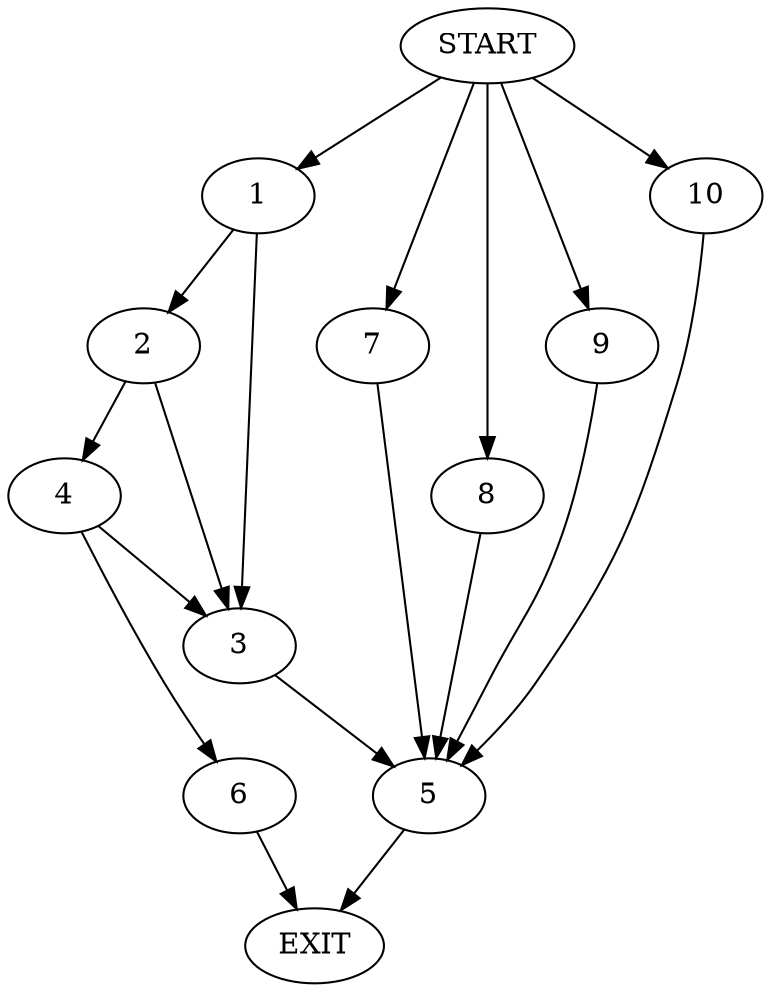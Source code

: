 digraph {
0 [label="START"]
11 [label="EXIT"]
0 -> 1
1 -> 2
1 -> 3
2 -> 3
2 -> 4
3 -> 5
4 -> 6
4 -> 3
6 -> 11
5 -> 11
0 -> 7
7 -> 5
0 -> 8
8 -> 5
0 -> 9
9 -> 5
0 -> 10
10 -> 5
}
